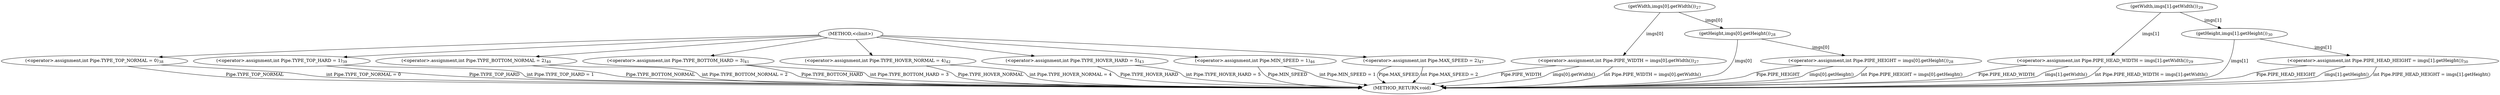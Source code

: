 digraph "&lt;clinit&gt;" {  
"697" [label = <(METHOD,&lt;clinit&gt;)> ]
"780" [label = <(METHOD_RETURN,void)> ]
"699" [label = <(&lt;operator&gt;.assignment,int Pipe.PIPE_WIDTH = imgs[0].getWidth())<SUB>27</SUB>> ]
"709" [label = <(&lt;operator&gt;.assignment,int Pipe.PIPE_HEIGHT = imgs[0].getHeight())<SUB>28</SUB>> ]
"719" [label = <(&lt;operator&gt;.assignment,int Pipe.PIPE_HEAD_WIDTH = imgs[1].getWidth())<SUB>29</SUB>> ]
"729" [label = <(&lt;operator&gt;.assignment,int Pipe.PIPE_HEAD_HEIGHT = imgs[1].getHeight())<SUB>30</SUB>> ]
"739" [label = <(&lt;operator&gt;.assignment,int Pipe.TYPE_TOP_NORMAL = 0)<SUB>38</SUB>> ]
"744" [label = <(&lt;operator&gt;.assignment,int Pipe.TYPE_TOP_HARD = 1)<SUB>39</SUB>> ]
"749" [label = <(&lt;operator&gt;.assignment,int Pipe.TYPE_BOTTOM_NORMAL = 2)<SUB>40</SUB>> ]
"754" [label = <(&lt;operator&gt;.assignment,int Pipe.TYPE_BOTTOM_HARD = 3)<SUB>41</SUB>> ]
"759" [label = <(&lt;operator&gt;.assignment,int Pipe.TYPE_HOVER_NORMAL = 4)<SUB>42</SUB>> ]
"764" [label = <(&lt;operator&gt;.assignment,int Pipe.TYPE_HOVER_HARD = 5)<SUB>43</SUB>> ]
"769" [label = <(&lt;operator&gt;.assignment,int Pipe.MIN_SPEED = 1)<SUB>46</SUB>> ]
"774" [label = <(&lt;operator&gt;.assignment,int Pipe.MAX_SPEED = 2)<SUB>47</SUB>> ]
"699" [label = <(&lt;operator&gt;.assignment,int Pipe.PIPE_WIDTH = imgs[0].getWidth())<SUB>27</SUB>> ]
"699" [label = <(&lt;operator&gt;.assignment,int Pipe.PIPE_WIDTH = imgs[0].getWidth())<SUB>27</SUB>> ]
"709" [label = <(&lt;operator&gt;.assignment,int Pipe.PIPE_HEIGHT = imgs[0].getHeight())<SUB>28</SUB>> ]
"709" [label = <(&lt;operator&gt;.assignment,int Pipe.PIPE_HEIGHT = imgs[0].getHeight())<SUB>28</SUB>> ]
"719" [label = <(&lt;operator&gt;.assignment,int Pipe.PIPE_HEAD_WIDTH = imgs[1].getWidth())<SUB>29</SUB>> ]
"719" [label = <(&lt;operator&gt;.assignment,int Pipe.PIPE_HEAD_WIDTH = imgs[1].getWidth())<SUB>29</SUB>> ]
"729" [label = <(&lt;operator&gt;.assignment,int Pipe.PIPE_HEAD_HEIGHT = imgs[1].getHeight())<SUB>30</SUB>> ]
"729" [label = <(&lt;operator&gt;.assignment,int Pipe.PIPE_HEAD_HEIGHT = imgs[1].getHeight())<SUB>30</SUB>> ]
"739" [label = <(&lt;operator&gt;.assignment,int Pipe.TYPE_TOP_NORMAL = 0)<SUB>38</SUB>> ]
"739" [label = <(&lt;operator&gt;.assignment,int Pipe.TYPE_TOP_NORMAL = 0)<SUB>38</SUB>> ]
"744" [label = <(&lt;operator&gt;.assignment,int Pipe.TYPE_TOP_HARD = 1)<SUB>39</SUB>> ]
"744" [label = <(&lt;operator&gt;.assignment,int Pipe.TYPE_TOP_HARD = 1)<SUB>39</SUB>> ]
"749" [label = <(&lt;operator&gt;.assignment,int Pipe.TYPE_BOTTOM_NORMAL = 2)<SUB>40</SUB>> ]
"749" [label = <(&lt;operator&gt;.assignment,int Pipe.TYPE_BOTTOM_NORMAL = 2)<SUB>40</SUB>> ]
"754" [label = <(&lt;operator&gt;.assignment,int Pipe.TYPE_BOTTOM_HARD = 3)<SUB>41</SUB>> ]
"754" [label = <(&lt;operator&gt;.assignment,int Pipe.TYPE_BOTTOM_HARD = 3)<SUB>41</SUB>> ]
"759" [label = <(&lt;operator&gt;.assignment,int Pipe.TYPE_HOVER_NORMAL = 4)<SUB>42</SUB>> ]
"759" [label = <(&lt;operator&gt;.assignment,int Pipe.TYPE_HOVER_NORMAL = 4)<SUB>42</SUB>> ]
"764" [label = <(&lt;operator&gt;.assignment,int Pipe.TYPE_HOVER_HARD = 5)<SUB>43</SUB>> ]
"764" [label = <(&lt;operator&gt;.assignment,int Pipe.TYPE_HOVER_HARD = 5)<SUB>43</SUB>> ]
"769" [label = <(&lt;operator&gt;.assignment,int Pipe.MIN_SPEED = 1)<SUB>46</SUB>> ]
"769" [label = <(&lt;operator&gt;.assignment,int Pipe.MIN_SPEED = 1)<SUB>46</SUB>> ]
"774" [label = <(&lt;operator&gt;.assignment,int Pipe.MAX_SPEED = 2)<SUB>47</SUB>> ]
"774" [label = <(&lt;operator&gt;.assignment,int Pipe.MAX_SPEED = 2)<SUB>47</SUB>> ]
"703" [label = <(getWidth,imgs[0].getWidth())<SUB>27</SUB>> ]
"713" [label = <(getHeight,imgs[0].getHeight())<SUB>28</SUB>> ]
"723" [label = <(getWidth,imgs[1].getWidth())<SUB>29</SUB>> ]
"733" [label = <(getHeight,imgs[1].getHeight())<SUB>30</SUB>> ]
  "699" -> "780"  [ label = "Pipe.PIPE_WIDTH"] 
  "699" -> "780"  [ label = "imgs[0].getWidth()"] 
  "699" -> "780"  [ label = "int Pipe.PIPE_WIDTH = imgs[0].getWidth()"] 
  "709" -> "780"  [ label = "Pipe.PIPE_HEIGHT"] 
  "713" -> "780"  [ label = "imgs[0]"] 
  "709" -> "780"  [ label = "imgs[0].getHeight()"] 
  "709" -> "780"  [ label = "int Pipe.PIPE_HEIGHT = imgs[0].getHeight()"] 
  "719" -> "780"  [ label = "Pipe.PIPE_HEAD_WIDTH"] 
  "719" -> "780"  [ label = "imgs[1].getWidth()"] 
  "719" -> "780"  [ label = "int Pipe.PIPE_HEAD_WIDTH = imgs[1].getWidth()"] 
  "729" -> "780"  [ label = "Pipe.PIPE_HEAD_HEIGHT"] 
  "733" -> "780"  [ label = "imgs[1]"] 
  "729" -> "780"  [ label = "imgs[1].getHeight()"] 
  "729" -> "780"  [ label = "int Pipe.PIPE_HEAD_HEIGHT = imgs[1].getHeight()"] 
  "739" -> "780"  [ label = "Pipe.TYPE_TOP_NORMAL"] 
  "739" -> "780"  [ label = "int Pipe.TYPE_TOP_NORMAL = 0"] 
  "744" -> "780"  [ label = "Pipe.TYPE_TOP_HARD"] 
  "744" -> "780"  [ label = "int Pipe.TYPE_TOP_HARD = 1"] 
  "749" -> "780"  [ label = "Pipe.TYPE_BOTTOM_NORMAL"] 
  "749" -> "780"  [ label = "int Pipe.TYPE_BOTTOM_NORMAL = 2"] 
  "754" -> "780"  [ label = "Pipe.TYPE_BOTTOM_HARD"] 
  "754" -> "780"  [ label = "int Pipe.TYPE_BOTTOM_HARD = 3"] 
  "759" -> "780"  [ label = "Pipe.TYPE_HOVER_NORMAL"] 
  "759" -> "780"  [ label = "int Pipe.TYPE_HOVER_NORMAL = 4"] 
  "764" -> "780"  [ label = "Pipe.TYPE_HOVER_HARD"] 
  "764" -> "780"  [ label = "int Pipe.TYPE_HOVER_HARD = 5"] 
  "769" -> "780"  [ label = "Pipe.MIN_SPEED"] 
  "769" -> "780"  [ label = "int Pipe.MIN_SPEED = 1"] 
  "774" -> "780"  [ label = "Pipe.MAX_SPEED"] 
  "774" -> "780"  [ label = "int Pipe.MAX_SPEED = 2"] 
  "703" -> "699"  [ label = "imgs[0]"] 
  "713" -> "709"  [ label = "imgs[0]"] 
  "723" -> "719"  [ label = "imgs[1]"] 
  "733" -> "729"  [ label = "imgs[1]"] 
  "697" -> "739" 
  "697" -> "744" 
  "697" -> "749" 
  "697" -> "754" 
  "697" -> "759" 
  "697" -> "764" 
  "697" -> "769" 
  "697" -> "774" 
  "703" -> "713"  [ label = "imgs[0]"] 
  "723" -> "733"  [ label = "imgs[1]"] 
}
